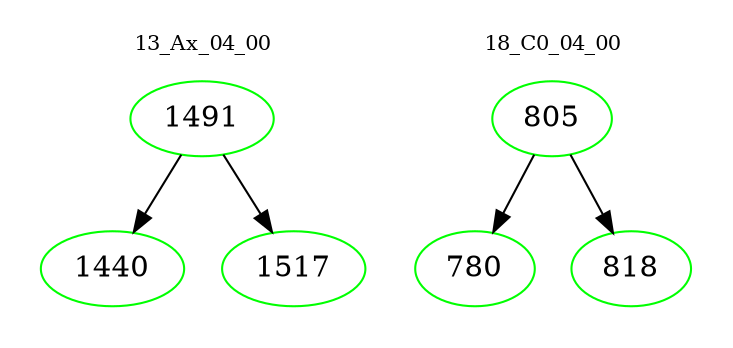 digraph{
subgraph cluster_0 {
color = white
label = "13_Ax_04_00";
fontsize=10;
T0_1491 [label="1491", color="green"]
T0_1491 -> T0_1440 [color="black"]
T0_1440 [label="1440", color="green"]
T0_1491 -> T0_1517 [color="black"]
T0_1517 [label="1517", color="green"]
}
subgraph cluster_1 {
color = white
label = "18_C0_04_00";
fontsize=10;
T1_805 [label="805", color="green"]
T1_805 -> T1_780 [color="black"]
T1_780 [label="780", color="green"]
T1_805 -> T1_818 [color="black"]
T1_818 [label="818", color="green"]
}
}
